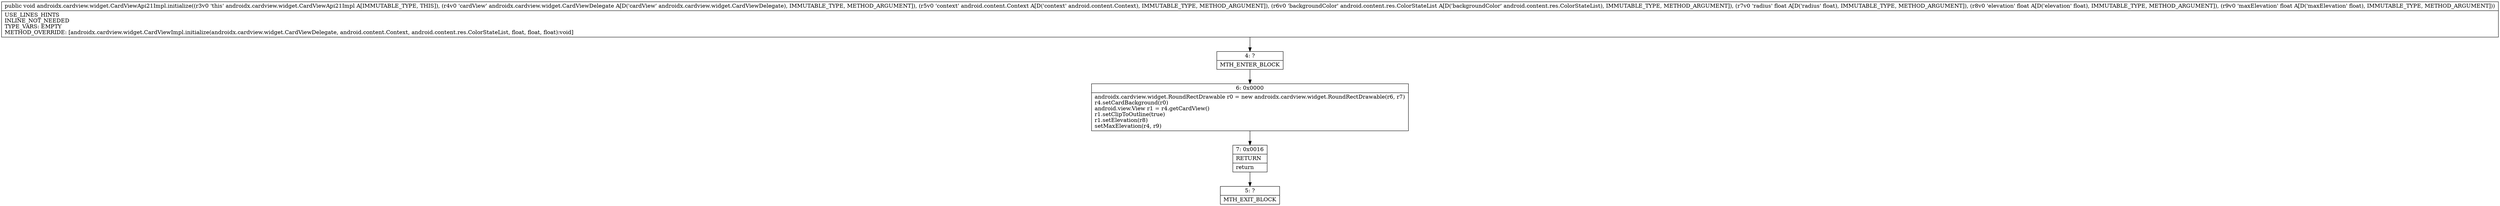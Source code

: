 digraph "CFG forandroidx.cardview.widget.CardViewApi21Impl.initialize(Landroidx\/cardview\/widget\/CardViewDelegate;Landroid\/content\/Context;Landroid\/content\/res\/ColorStateList;FFF)V" {
Node_4 [shape=record,label="{4\:\ ?|MTH_ENTER_BLOCK\l}"];
Node_6 [shape=record,label="{6\:\ 0x0000|androidx.cardview.widget.RoundRectDrawable r0 = new androidx.cardview.widget.RoundRectDrawable(r6, r7)\lr4.setCardBackground(r0)\landroid.view.View r1 = r4.getCardView()\lr1.setClipToOutline(true)\lr1.setElevation(r8)\lsetMaxElevation(r4, r9)\l}"];
Node_7 [shape=record,label="{7\:\ 0x0016|RETURN\l|return\l}"];
Node_5 [shape=record,label="{5\:\ ?|MTH_EXIT_BLOCK\l}"];
MethodNode[shape=record,label="{public void androidx.cardview.widget.CardViewApi21Impl.initialize((r3v0 'this' androidx.cardview.widget.CardViewApi21Impl A[IMMUTABLE_TYPE, THIS]), (r4v0 'cardView' androidx.cardview.widget.CardViewDelegate A[D('cardView' androidx.cardview.widget.CardViewDelegate), IMMUTABLE_TYPE, METHOD_ARGUMENT]), (r5v0 'context' android.content.Context A[D('context' android.content.Context), IMMUTABLE_TYPE, METHOD_ARGUMENT]), (r6v0 'backgroundColor' android.content.res.ColorStateList A[D('backgroundColor' android.content.res.ColorStateList), IMMUTABLE_TYPE, METHOD_ARGUMENT]), (r7v0 'radius' float A[D('radius' float), IMMUTABLE_TYPE, METHOD_ARGUMENT]), (r8v0 'elevation' float A[D('elevation' float), IMMUTABLE_TYPE, METHOD_ARGUMENT]), (r9v0 'maxElevation' float A[D('maxElevation' float), IMMUTABLE_TYPE, METHOD_ARGUMENT]))  | USE_LINES_HINTS\lINLINE_NOT_NEEDED\lTYPE_VARS: EMPTY\lMETHOD_OVERRIDE: [androidx.cardview.widget.CardViewImpl.initialize(androidx.cardview.widget.CardViewDelegate, android.content.Context, android.content.res.ColorStateList, float, float, float):void]\l}"];
MethodNode -> Node_4;Node_4 -> Node_6;
Node_6 -> Node_7;
Node_7 -> Node_5;
}


